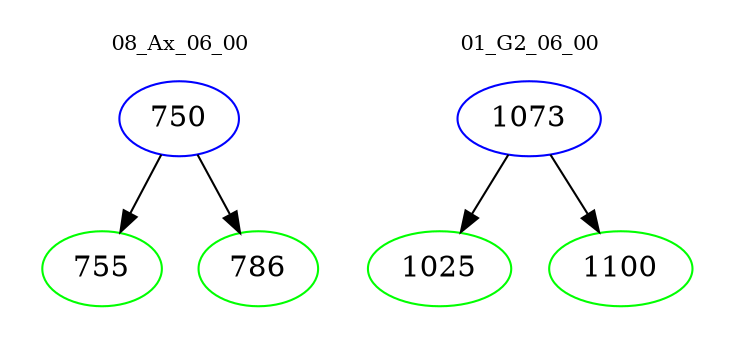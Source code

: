 digraph{
subgraph cluster_0 {
color = white
label = "08_Ax_06_00";
fontsize=10;
T0_750 [label="750", color="blue"]
T0_750 -> T0_755 [color="black"]
T0_755 [label="755", color="green"]
T0_750 -> T0_786 [color="black"]
T0_786 [label="786", color="green"]
}
subgraph cluster_1 {
color = white
label = "01_G2_06_00";
fontsize=10;
T1_1073 [label="1073", color="blue"]
T1_1073 -> T1_1025 [color="black"]
T1_1025 [label="1025", color="green"]
T1_1073 -> T1_1100 [color="black"]
T1_1100 [label="1100", color="green"]
}
}
